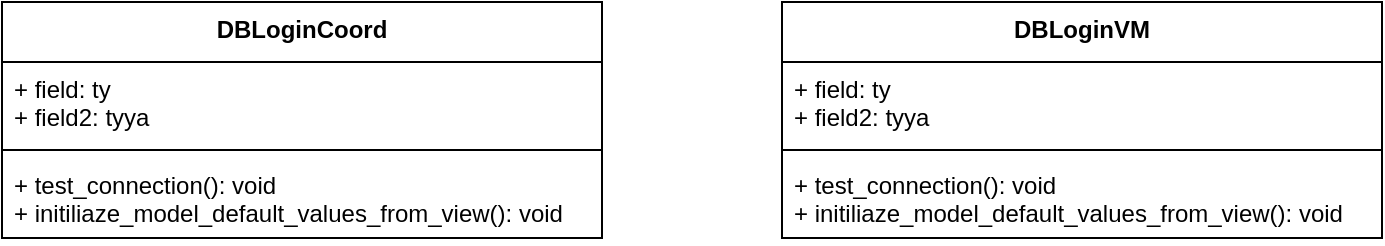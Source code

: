 <mxfile>
    <diagram id="8PZfgM_VH2BlexebAxz_" name="Page-1">
        <mxGraphModel dx="1981" dy="692" grid="1" gridSize="10" guides="1" tooltips="1" connect="1" arrows="1" fold="1" page="1" pageScale="1" pageWidth="850" pageHeight="1100" math="0" shadow="0">
            <root>
                <mxCell id="0"/>
                <mxCell id="1" parent="0"/>
                <mxCell id="21" value="DBLoginCoord" style="swimlane;fontStyle=1;align=center;verticalAlign=top;childLayout=stackLayout;horizontal=1;startSize=30;horizontalStack=0;resizeParent=1;resizeParentMax=0;resizeLast=0;collapsible=1;marginBottom=0;aspect=fixed;" vertex="1" parent="1">
                    <mxGeometry x="-790" y="360" width="300" height="118" as="geometry">
                        <mxRectangle x="310" y="200" width="130" height="30" as="alternateBounds"/>
                    </mxGeometry>
                </mxCell>
                <mxCell id="22" value="+ field: ty&#10;+ field2: tyya" style="text;strokeColor=none;fillColor=none;align=left;verticalAlign=top;spacingLeft=4;spacingRight=4;overflow=hidden;rotatable=0;points=[[0,0.5],[1,0.5]];portConstraint=eastwest;" vertex="1" parent="21">
                    <mxGeometry y="30" width="300" height="40" as="geometry"/>
                </mxCell>
                <mxCell id="23" value="" style="line;strokeWidth=1;fillColor=none;align=left;verticalAlign=middle;spacingTop=-1;spacingLeft=3;spacingRight=3;rotatable=0;labelPosition=right;points=[];portConstraint=eastwest;strokeColor=inherit;" vertex="1" parent="21">
                    <mxGeometry y="70" width="300" height="8" as="geometry"/>
                </mxCell>
                <mxCell id="24" value="+ test_connection(): void&#10;+ initiliaze_model_default_values_from_view(): void" style="text;strokeColor=none;fillColor=none;align=left;verticalAlign=top;spacingLeft=4;spacingRight=4;overflow=hidden;rotatable=0;points=[[0,0.5],[1,0.5]];portConstraint=eastwest;" vertex="1" parent="21">
                    <mxGeometry y="78" width="300" height="40" as="geometry"/>
                </mxCell>
                <mxCell id="25" value="DBLoginVM" style="swimlane;fontStyle=1;align=center;verticalAlign=top;childLayout=stackLayout;horizontal=1;startSize=30;horizontalStack=0;resizeParent=1;resizeParentMax=0;resizeLast=0;collapsible=1;marginBottom=0;aspect=fixed;" vertex="1" parent="1">
                    <mxGeometry x="-400" y="360" width="300" height="118" as="geometry">
                        <mxRectangle x="310" y="200" width="130" height="30" as="alternateBounds"/>
                    </mxGeometry>
                </mxCell>
                <mxCell id="26" value="+ field: ty&#10;+ field2: tyya" style="text;strokeColor=none;fillColor=none;align=left;verticalAlign=top;spacingLeft=4;spacingRight=4;overflow=hidden;rotatable=0;points=[[0,0.5],[1,0.5]];portConstraint=eastwest;" vertex="1" parent="25">
                    <mxGeometry y="30" width="300" height="40" as="geometry"/>
                </mxCell>
                <mxCell id="27" value="" style="line;strokeWidth=1;fillColor=none;align=left;verticalAlign=middle;spacingTop=-1;spacingLeft=3;spacingRight=3;rotatable=0;labelPosition=right;points=[];portConstraint=eastwest;strokeColor=inherit;" vertex="1" parent="25">
                    <mxGeometry y="70" width="300" height="8" as="geometry"/>
                </mxCell>
                <mxCell id="28" value="+ test_connection(): void&#10;+ initiliaze_model_default_values_from_view(): void" style="text;strokeColor=none;fillColor=none;align=left;verticalAlign=top;spacingLeft=4;spacingRight=4;overflow=hidden;rotatable=0;points=[[0,0.5],[1,0.5]];portConstraint=eastwest;" vertex="1" parent="25">
                    <mxGeometry y="78" width="300" height="40" as="geometry"/>
                </mxCell>
            </root>
        </mxGraphModel>
    </diagram>
</mxfile>